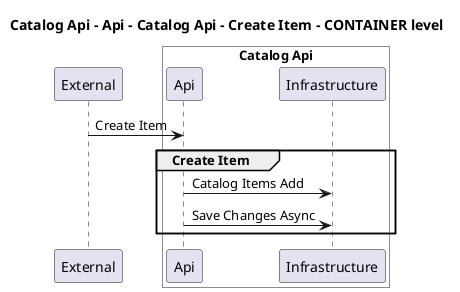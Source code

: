 @startuml

title Catalog Api - Api - Catalog Api - Create Item - CONTAINER level

participant "External" as C4InterFlow.SoftwareSystems.ExternalSystem

box "Catalog Api" #White
    participant "Api" as dotnet.eShop.Architecture.SoftwareSystems.CatalogApi.Containers.Api
    participant "Infrastructure" as dotnet.eShop.Architecture.SoftwareSystems.CatalogApi.Containers.Infrastructure
end box


C4InterFlow.SoftwareSystems.ExternalSystem -> dotnet.eShop.Architecture.SoftwareSystems.CatalogApi.Containers.Api : Create Item
group Create Item
dotnet.eShop.Architecture.SoftwareSystems.CatalogApi.Containers.Api -> dotnet.eShop.Architecture.SoftwareSystems.CatalogApi.Containers.Infrastructure : Catalog Items Add
dotnet.eShop.Architecture.SoftwareSystems.CatalogApi.Containers.Api -> dotnet.eShop.Architecture.SoftwareSystems.CatalogApi.Containers.Infrastructure : Save Changes Async
end


@enduml
